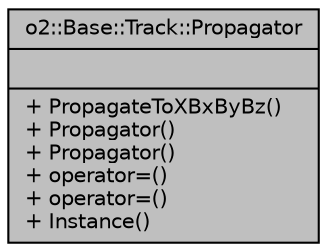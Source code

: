 digraph "o2::Base::Track::Propagator"
{
 // INTERACTIVE_SVG=YES
  bgcolor="transparent";
  edge [fontname="Helvetica",fontsize="10",labelfontname="Helvetica",labelfontsize="10"];
  node [fontname="Helvetica",fontsize="10",shape=record];
  Node1 [label="{o2::Base::Track::Propagator\n||+ PropagateToXBxByBz()\l+ Propagator()\l+ Propagator()\l+ operator=()\l+ operator=()\l+ Instance()\l}",height=0.2,width=0.4,color="black", fillcolor="grey75", style="filled" fontcolor="black"];
}
